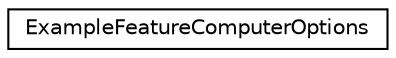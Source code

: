 digraph "Graphical Class Hierarchy"
{
  edge [fontname="Helvetica",fontsize="10",labelfontname="Helvetica",labelfontsize="10"];
  node [fontname="Helvetica",fontsize="10",shape=record];
  rankdir="LR";
  Node0 [label="ExampleFeatureComputerOptions",height=0.2,width=0.4,color="black", fillcolor="white", style="filled",URL="$structkaldi_1_1ExampleFeatureComputerOptions.html",tooltip="This class is only added for documentation, it is not intended to ever be used. "];
}
